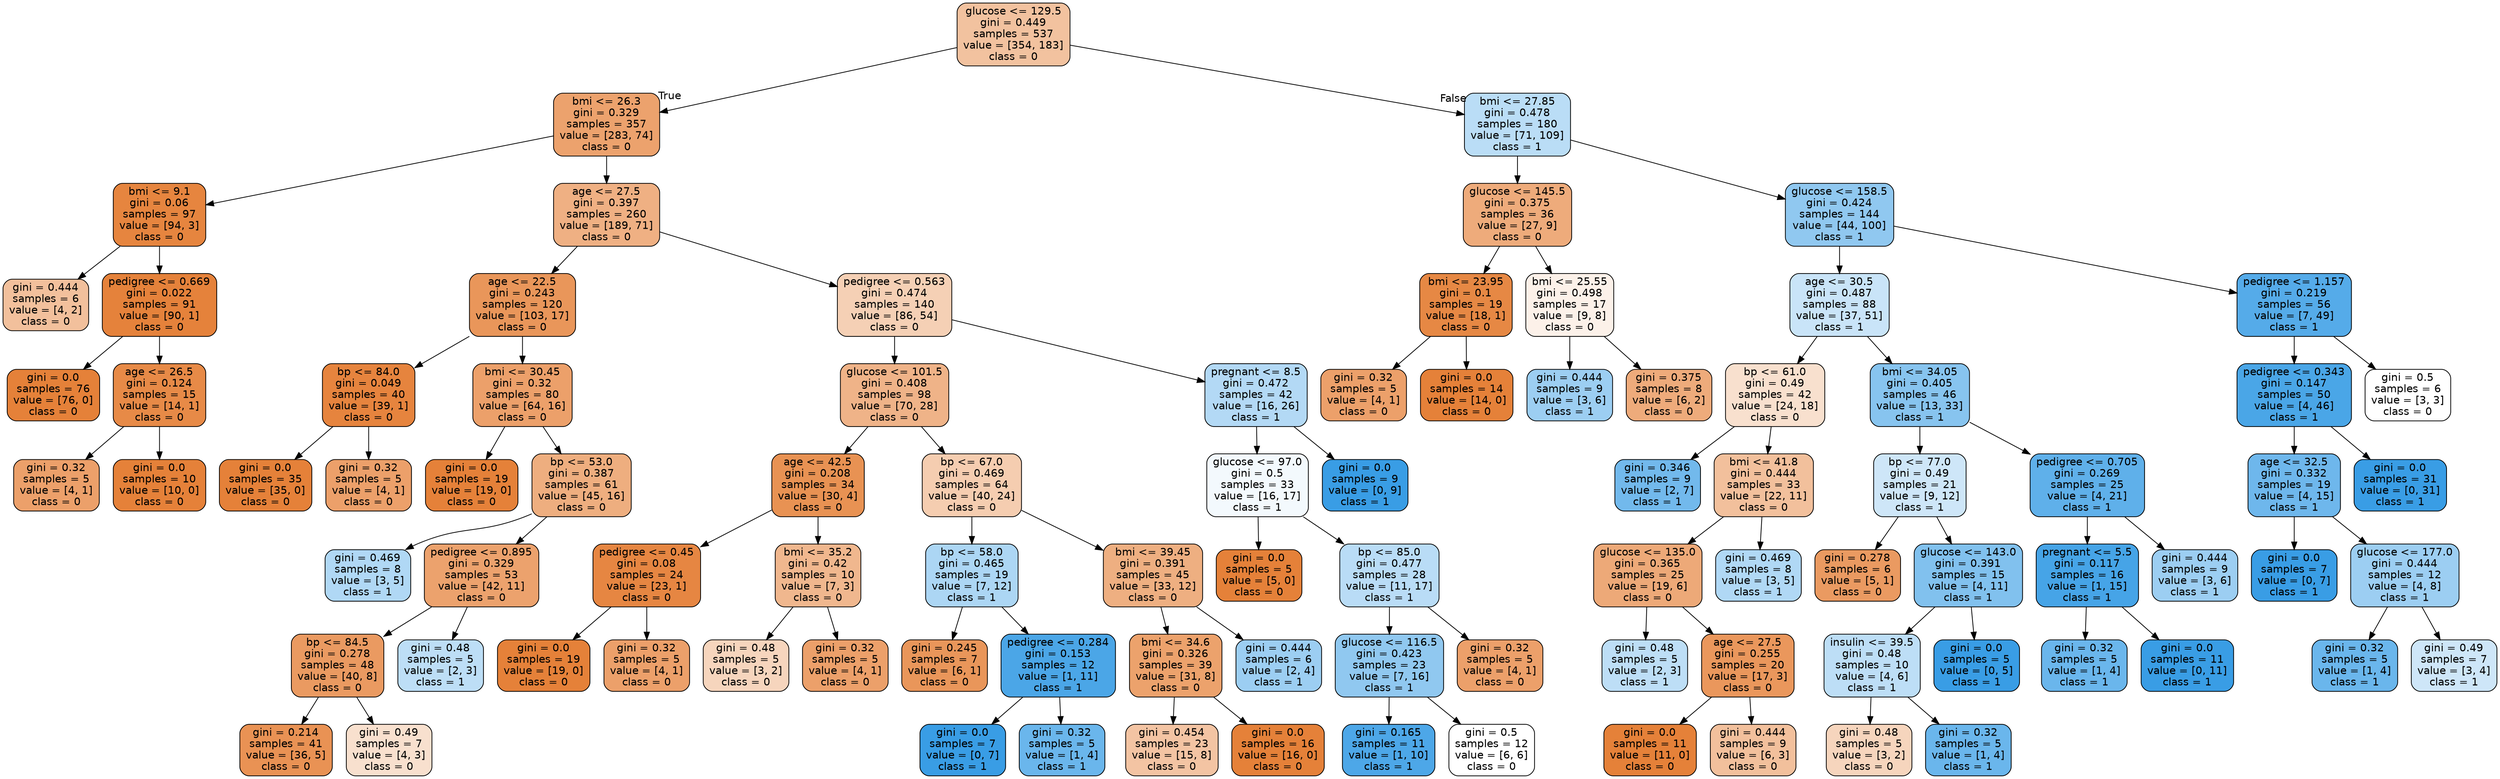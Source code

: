 digraph Tree {
node [shape=box, style="filled, rounded", color="black", fontname="helvetica"] ;
edge [fontname="helvetica"] ;
0 [label="glucose <= 129.5\ngini = 0.449\nsamples = 537\nvalue = [354, 183]\nclass = 0", fillcolor="#f2c29f"] ;
1 [label="bmi <= 26.3\ngini = 0.329\nsamples = 357\nvalue = [283, 74]\nclass = 0", fillcolor="#eca26d"] ;
0 -> 1 [labeldistance=2.5, labelangle=45, headlabel="True"] ;
2 [label="bmi <= 9.1\ngini = 0.06\nsamples = 97\nvalue = [94, 3]\nclass = 0", fillcolor="#e6853f"] ;
1 -> 2 ;
3 [label="gini = 0.444\nsamples = 6\nvalue = [4, 2]\nclass = 0", fillcolor="#f2c09c"] ;
2 -> 3 ;
4 [label="pedigree <= 0.669\ngini = 0.022\nsamples = 91\nvalue = [90, 1]\nclass = 0", fillcolor="#e5823b"] ;
2 -> 4 ;
5 [label="gini = 0.0\nsamples = 76\nvalue = [76, 0]\nclass = 0", fillcolor="#e58139"] ;
4 -> 5 ;
6 [label="age <= 26.5\ngini = 0.124\nsamples = 15\nvalue = [14, 1]\nclass = 0", fillcolor="#e78a47"] ;
4 -> 6 ;
7 [label="gini = 0.32\nsamples = 5\nvalue = [4, 1]\nclass = 0", fillcolor="#eca06a"] ;
6 -> 7 ;
8 [label="gini = 0.0\nsamples = 10\nvalue = [10, 0]\nclass = 0", fillcolor="#e58139"] ;
6 -> 8 ;
9 [label="age <= 27.5\ngini = 0.397\nsamples = 260\nvalue = [189, 71]\nclass = 0", fillcolor="#efb083"] ;
1 -> 9 ;
10 [label="age <= 22.5\ngini = 0.243\nsamples = 120\nvalue = [103, 17]\nclass = 0", fillcolor="#e9965a"] ;
9 -> 10 ;
11 [label="bp <= 84.0\ngini = 0.049\nsamples = 40\nvalue = [39, 1]\nclass = 0", fillcolor="#e6843e"] ;
10 -> 11 ;
12 [label="gini = 0.0\nsamples = 35\nvalue = [35, 0]\nclass = 0", fillcolor="#e58139"] ;
11 -> 12 ;
13 [label="gini = 0.32\nsamples = 5\nvalue = [4, 1]\nclass = 0", fillcolor="#eca06a"] ;
11 -> 13 ;
14 [label="bmi <= 30.45\ngini = 0.32\nsamples = 80\nvalue = [64, 16]\nclass = 0", fillcolor="#eca06a"] ;
10 -> 14 ;
15 [label="gini = 0.0\nsamples = 19\nvalue = [19, 0]\nclass = 0", fillcolor="#e58139"] ;
14 -> 15 ;
16 [label="bp <= 53.0\ngini = 0.387\nsamples = 61\nvalue = [45, 16]\nclass = 0", fillcolor="#eeae7f"] ;
14 -> 16 ;
17 [label="gini = 0.469\nsamples = 8\nvalue = [3, 5]\nclass = 1", fillcolor="#b0d8f5"] ;
16 -> 17 ;
18 [label="pedigree <= 0.895\ngini = 0.329\nsamples = 53\nvalue = [42, 11]\nclass = 0", fillcolor="#eca26d"] ;
16 -> 18 ;
19 [label="bp <= 84.5\ngini = 0.278\nsamples = 48\nvalue = [40, 8]\nclass = 0", fillcolor="#ea9a61"] ;
18 -> 19 ;
20 [label="gini = 0.214\nsamples = 41\nvalue = [36, 5]\nclass = 0", fillcolor="#e99254"] ;
19 -> 20 ;
21 [label="gini = 0.49\nsamples = 7\nvalue = [4, 3]\nclass = 0", fillcolor="#f8e0ce"] ;
19 -> 21 ;
22 [label="gini = 0.48\nsamples = 5\nvalue = [2, 3]\nclass = 1", fillcolor="#bddef6"] ;
18 -> 22 ;
23 [label="pedigree <= 0.563\ngini = 0.474\nsamples = 140\nvalue = [86, 54]\nclass = 0", fillcolor="#f5d0b5"] ;
9 -> 23 ;
24 [label="glucose <= 101.5\ngini = 0.408\nsamples = 98\nvalue = [70, 28]\nclass = 0", fillcolor="#efb388"] ;
23 -> 24 ;
25 [label="age <= 42.5\ngini = 0.208\nsamples = 34\nvalue = [30, 4]\nclass = 0", fillcolor="#e89253"] ;
24 -> 25 ;
26 [label="pedigree <= 0.45\ngini = 0.08\nsamples = 24\nvalue = [23, 1]\nclass = 0", fillcolor="#e68642"] ;
25 -> 26 ;
27 [label="gini = 0.0\nsamples = 19\nvalue = [19, 0]\nclass = 0", fillcolor="#e58139"] ;
26 -> 27 ;
28 [label="gini = 0.32\nsamples = 5\nvalue = [4, 1]\nclass = 0", fillcolor="#eca06a"] ;
26 -> 28 ;
29 [label="bmi <= 35.2\ngini = 0.42\nsamples = 10\nvalue = [7, 3]\nclass = 0", fillcolor="#f0b78e"] ;
25 -> 29 ;
30 [label="gini = 0.48\nsamples = 5\nvalue = [3, 2]\nclass = 0", fillcolor="#f6d5bd"] ;
29 -> 30 ;
31 [label="gini = 0.32\nsamples = 5\nvalue = [4, 1]\nclass = 0", fillcolor="#eca06a"] ;
29 -> 31 ;
32 [label="bp <= 67.0\ngini = 0.469\nsamples = 64\nvalue = [40, 24]\nclass = 0", fillcolor="#f5cdb0"] ;
24 -> 32 ;
33 [label="bp <= 58.0\ngini = 0.465\nsamples = 19\nvalue = [7, 12]\nclass = 1", fillcolor="#acd6f4"] ;
32 -> 33 ;
34 [label="gini = 0.245\nsamples = 7\nvalue = [6, 1]\nclass = 0", fillcolor="#e9965a"] ;
33 -> 34 ;
35 [label="pedigree <= 0.284\ngini = 0.153\nsamples = 12\nvalue = [1, 11]\nclass = 1", fillcolor="#4ba6e7"] ;
33 -> 35 ;
36 [label="gini = 0.0\nsamples = 7\nvalue = [0, 7]\nclass = 1", fillcolor="#399de5"] ;
35 -> 36 ;
37 [label="gini = 0.32\nsamples = 5\nvalue = [1, 4]\nclass = 1", fillcolor="#6ab6ec"] ;
35 -> 37 ;
38 [label="bmi <= 39.45\ngini = 0.391\nsamples = 45\nvalue = [33, 12]\nclass = 0", fillcolor="#eeaf81"] ;
32 -> 38 ;
39 [label="bmi <= 34.6\ngini = 0.326\nsamples = 39\nvalue = [31, 8]\nclass = 0", fillcolor="#eca26c"] ;
38 -> 39 ;
40 [label="gini = 0.454\nsamples = 23\nvalue = [15, 8]\nclass = 0", fillcolor="#f3c4a3"] ;
39 -> 40 ;
41 [label="gini = 0.0\nsamples = 16\nvalue = [16, 0]\nclass = 0", fillcolor="#e58139"] ;
39 -> 41 ;
42 [label="gini = 0.444\nsamples = 6\nvalue = [2, 4]\nclass = 1", fillcolor="#9ccef2"] ;
38 -> 42 ;
43 [label="pregnant <= 8.5\ngini = 0.472\nsamples = 42\nvalue = [16, 26]\nclass = 1", fillcolor="#b3d9f5"] ;
23 -> 43 ;
44 [label="glucose <= 97.0\ngini = 0.5\nsamples = 33\nvalue = [16, 17]\nclass = 1", fillcolor="#f3f9fd"] ;
43 -> 44 ;
45 [label="gini = 0.0\nsamples = 5\nvalue = [5, 0]\nclass = 0", fillcolor="#e58139"] ;
44 -> 45 ;
46 [label="bp <= 85.0\ngini = 0.477\nsamples = 28\nvalue = [11, 17]\nclass = 1", fillcolor="#b9dcf6"] ;
44 -> 46 ;
47 [label="glucose <= 116.5\ngini = 0.423\nsamples = 23\nvalue = [7, 16]\nclass = 1", fillcolor="#90c8f0"] ;
46 -> 47 ;
48 [label="gini = 0.165\nsamples = 11\nvalue = [1, 10]\nclass = 1", fillcolor="#4da7e8"] ;
47 -> 48 ;
49 [label="gini = 0.5\nsamples = 12\nvalue = [6, 6]\nclass = 0", fillcolor="#ffffff"] ;
47 -> 49 ;
50 [label="gini = 0.32\nsamples = 5\nvalue = [4, 1]\nclass = 0", fillcolor="#eca06a"] ;
46 -> 50 ;
51 [label="gini = 0.0\nsamples = 9\nvalue = [0, 9]\nclass = 1", fillcolor="#399de5"] ;
43 -> 51 ;
52 [label="bmi <= 27.85\ngini = 0.478\nsamples = 180\nvalue = [71, 109]\nclass = 1", fillcolor="#baddf6"] ;
0 -> 52 [labeldistance=2.5, labelangle=-45, headlabel="False"] ;
53 [label="glucose <= 145.5\ngini = 0.375\nsamples = 36\nvalue = [27, 9]\nclass = 0", fillcolor="#eeab7b"] ;
52 -> 53 ;
54 [label="bmi <= 23.95\ngini = 0.1\nsamples = 19\nvalue = [18, 1]\nclass = 0", fillcolor="#e68844"] ;
53 -> 54 ;
55 [label="gini = 0.32\nsamples = 5\nvalue = [4, 1]\nclass = 0", fillcolor="#eca06a"] ;
54 -> 55 ;
56 [label="gini = 0.0\nsamples = 14\nvalue = [14, 0]\nclass = 0", fillcolor="#e58139"] ;
54 -> 56 ;
57 [label="bmi <= 25.55\ngini = 0.498\nsamples = 17\nvalue = [9, 8]\nclass = 0", fillcolor="#fcf1e9"] ;
53 -> 57 ;
58 [label="gini = 0.444\nsamples = 9\nvalue = [3, 6]\nclass = 1", fillcolor="#9ccef2"] ;
57 -> 58 ;
59 [label="gini = 0.375\nsamples = 8\nvalue = [6, 2]\nclass = 0", fillcolor="#eeab7b"] ;
57 -> 59 ;
60 [label="glucose <= 158.5\ngini = 0.424\nsamples = 144\nvalue = [44, 100]\nclass = 1", fillcolor="#90c8f0"] ;
52 -> 60 ;
61 [label="age <= 30.5\ngini = 0.487\nsamples = 88\nvalue = [37, 51]\nclass = 1", fillcolor="#c9e4f8"] ;
60 -> 61 ;
62 [label="bp <= 61.0\ngini = 0.49\nsamples = 42\nvalue = [24, 18]\nclass = 0", fillcolor="#f8e0ce"] ;
61 -> 62 ;
63 [label="gini = 0.346\nsamples = 9\nvalue = [2, 7]\nclass = 1", fillcolor="#72b9ec"] ;
62 -> 63 ;
64 [label="bmi <= 41.8\ngini = 0.444\nsamples = 33\nvalue = [22, 11]\nclass = 0", fillcolor="#f2c09c"] ;
62 -> 64 ;
65 [label="glucose <= 135.0\ngini = 0.365\nsamples = 25\nvalue = [19, 6]\nclass = 0", fillcolor="#eda978"] ;
64 -> 65 ;
66 [label="gini = 0.48\nsamples = 5\nvalue = [2, 3]\nclass = 1", fillcolor="#bddef6"] ;
65 -> 66 ;
67 [label="age <= 27.5\ngini = 0.255\nsamples = 20\nvalue = [17, 3]\nclass = 0", fillcolor="#ea975c"] ;
65 -> 67 ;
68 [label="gini = 0.0\nsamples = 11\nvalue = [11, 0]\nclass = 0", fillcolor="#e58139"] ;
67 -> 68 ;
69 [label="gini = 0.444\nsamples = 9\nvalue = [6, 3]\nclass = 0", fillcolor="#f2c09c"] ;
67 -> 69 ;
70 [label="gini = 0.469\nsamples = 8\nvalue = [3, 5]\nclass = 1", fillcolor="#b0d8f5"] ;
64 -> 70 ;
71 [label="bmi <= 34.05\ngini = 0.405\nsamples = 46\nvalue = [13, 33]\nclass = 1", fillcolor="#87c4ef"] ;
61 -> 71 ;
72 [label="bp <= 77.0\ngini = 0.49\nsamples = 21\nvalue = [9, 12]\nclass = 1", fillcolor="#cee6f8"] ;
71 -> 72 ;
73 [label="gini = 0.278\nsamples = 6\nvalue = [5, 1]\nclass = 0", fillcolor="#ea9a61"] ;
72 -> 73 ;
74 [label="glucose <= 143.0\ngini = 0.391\nsamples = 15\nvalue = [4, 11]\nclass = 1", fillcolor="#81c1ee"] ;
72 -> 74 ;
75 [label="insulin <= 39.5\ngini = 0.48\nsamples = 10\nvalue = [4, 6]\nclass = 1", fillcolor="#bddef6"] ;
74 -> 75 ;
76 [label="gini = 0.48\nsamples = 5\nvalue = [3, 2]\nclass = 0", fillcolor="#f6d5bd"] ;
75 -> 76 ;
77 [label="gini = 0.32\nsamples = 5\nvalue = [1, 4]\nclass = 1", fillcolor="#6ab6ec"] ;
75 -> 77 ;
78 [label="gini = 0.0\nsamples = 5\nvalue = [0, 5]\nclass = 1", fillcolor="#399de5"] ;
74 -> 78 ;
79 [label="pedigree <= 0.705\ngini = 0.269\nsamples = 25\nvalue = [4, 21]\nclass = 1", fillcolor="#5fb0ea"] ;
71 -> 79 ;
80 [label="pregnant <= 5.5\ngini = 0.117\nsamples = 16\nvalue = [1, 15]\nclass = 1", fillcolor="#46a4e7"] ;
79 -> 80 ;
81 [label="gini = 0.32\nsamples = 5\nvalue = [1, 4]\nclass = 1", fillcolor="#6ab6ec"] ;
80 -> 81 ;
82 [label="gini = 0.0\nsamples = 11\nvalue = [0, 11]\nclass = 1", fillcolor="#399de5"] ;
80 -> 82 ;
83 [label="gini = 0.444\nsamples = 9\nvalue = [3, 6]\nclass = 1", fillcolor="#9ccef2"] ;
79 -> 83 ;
84 [label="pedigree <= 1.157\ngini = 0.219\nsamples = 56\nvalue = [7, 49]\nclass = 1", fillcolor="#55abe9"] ;
60 -> 84 ;
85 [label="pedigree <= 0.343\ngini = 0.147\nsamples = 50\nvalue = [4, 46]\nclass = 1", fillcolor="#4aa6e7"] ;
84 -> 85 ;
86 [label="age <= 32.5\ngini = 0.332\nsamples = 19\nvalue = [4, 15]\nclass = 1", fillcolor="#6eb7ec"] ;
85 -> 86 ;
87 [label="gini = 0.0\nsamples = 7\nvalue = [0, 7]\nclass = 1", fillcolor="#399de5"] ;
86 -> 87 ;
88 [label="glucose <= 177.0\ngini = 0.444\nsamples = 12\nvalue = [4, 8]\nclass = 1", fillcolor="#9ccef2"] ;
86 -> 88 ;
89 [label="gini = 0.32\nsamples = 5\nvalue = [1, 4]\nclass = 1", fillcolor="#6ab6ec"] ;
88 -> 89 ;
90 [label="gini = 0.49\nsamples = 7\nvalue = [3, 4]\nclass = 1", fillcolor="#cee6f8"] ;
88 -> 90 ;
91 [label="gini = 0.0\nsamples = 31\nvalue = [0, 31]\nclass = 1", fillcolor="#399de5"] ;
85 -> 91 ;
92 [label="gini = 0.5\nsamples = 6\nvalue = [3, 3]\nclass = 0", fillcolor="#ffffff"] ;
84 -> 92 ;
}